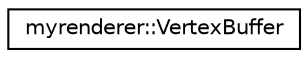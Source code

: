 digraph "Graphical Class Hierarchy"
{
 // LATEX_PDF_SIZE
  edge [fontname="Helvetica",fontsize="10",labelfontname="Helvetica",labelfontsize="10"];
  node [fontname="Helvetica",fontsize="10",shape=record];
  rankdir="LR";
  Node0 [label="myrenderer::VertexBuffer",height=0.2,width=0.4,color="black", fillcolor="white", style="filled",URL="$structmyrenderer_1_1_vertex_buffer.html",tooltip=" "];
}

